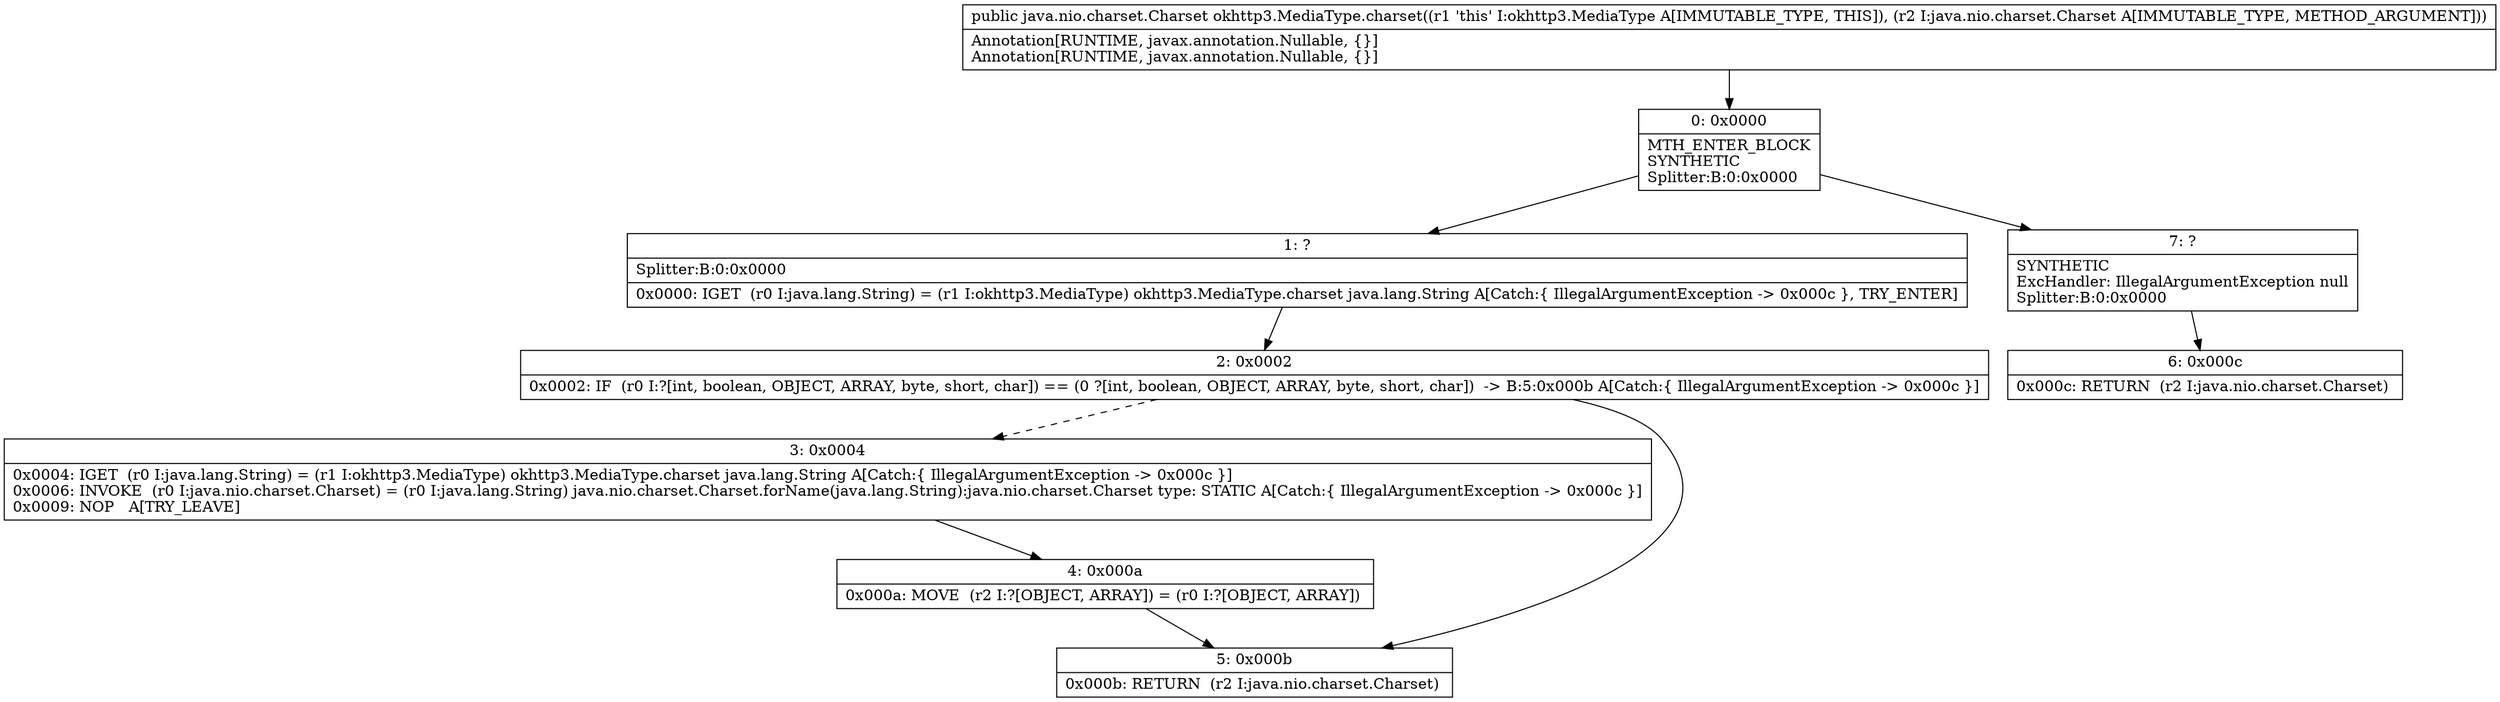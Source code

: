 digraph "CFG forokhttp3.MediaType.charset(Ljava\/nio\/charset\/Charset;)Ljava\/nio\/charset\/Charset;" {
Node_0 [shape=record,label="{0\:\ 0x0000|MTH_ENTER_BLOCK\lSYNTHETIC\lSplitter:B:0:0x0000\l}"];
Node_1 [shape=record,label="{1\:\ ?|Splitter:B:0:0x0000\l|0x0000: IGET  (r0 I:java.lang.String) = (r1 I:okhttp3.MediaType) okhttp3.MediaType.charset java.lang.String A[Catch:\{ IllegalArgumentException \-\> 0x000c \}, TRY_ENTER]\l}"];
Node_2 [shape=record,label="{2\:\ 0x0002|0x0002: IF  (r0 I:?[int, boolean, OBJECT, ARRAY, byte, short, char]) == (0 ?[int, boolean, OBJECT, ARRAY, byte, short, char])  \-\> B:5:0x000b A[Catch:\{ IllegalArgumentException \-\> 0x000c \}]\l}"];
Node_3 [shape=record,label="{3\:\ 0x0004|0x0004: IGET  (r0 I:java.lang.String) = (r1 I:okhttp3.MediaType) okhttp3.MediaType.charset java.lang.String A[Catch:\{ IllegalArgumentException \-\> 0x000c \}]\l0x0006: INVOKE  (r0 I:java.nio.charset.Charset) = (r0 I:java.lang.String) java.nio.charset.Charset.forName(java.lang.String):java.nio.charset.Charset type: STATIC A[Catch:\{ IllegalArgumentException \-\> 0x000c \}]\l0x0009: NOP   A[TRY_LEAVE]\l}"];
Node_4 [shape=record,label="{4\:\ 0x000a|0x000a: MOVE  (r2 I:?[OBJECT, ARRAY]) = (r0 I:?[OBJECT, ARRAY]) \l}"];
Node_5 [shape=record,label="{5\:\ 0x000b|0x000b: RETURN  (r2 I:java.nio.charset.Charset) \l}"];
Node_6 [shape=record,label="{6\:\ 0x000c|0x000c: RETURN  (r2 I:java.nio.charset.Charset) \l}"];
Node_7 [shape=record,label="{7\:\ ?|SYNTHETIC\lExcHandler: IllegalArgumentException null\lSplitter:B:0:0x0000\l}"];
MethodNode[shape=record,label="{public java.nio.charset.Charset okhttp3.MediaType.charset((r1 'this' I:okhttp3.MediaType A[IMMUTABLE_TYPE, THIS]), (r2 I:java.nio.charset.Charset A[IMMUTABLE_TYPE, METHOD_ARGUMENT]))  | Annotation[RUNTIME, javax.annotation.Nullable, \{\}]\lAnnotation[RUNTIME, javax.annotation.Nullable, \{\}]\l}"];
MethodNode -> Node_0;
Node_0 -> Node_1;
Node_0 -> Node_7;
Node_1 -> Node_2;
Node_2 -> Node_3[style=dashed];
Node_2 -> Node_5;
Node_3 -> Node_4;
Node_4 -> Node_5;
Node_7 -> Node_6;
}

